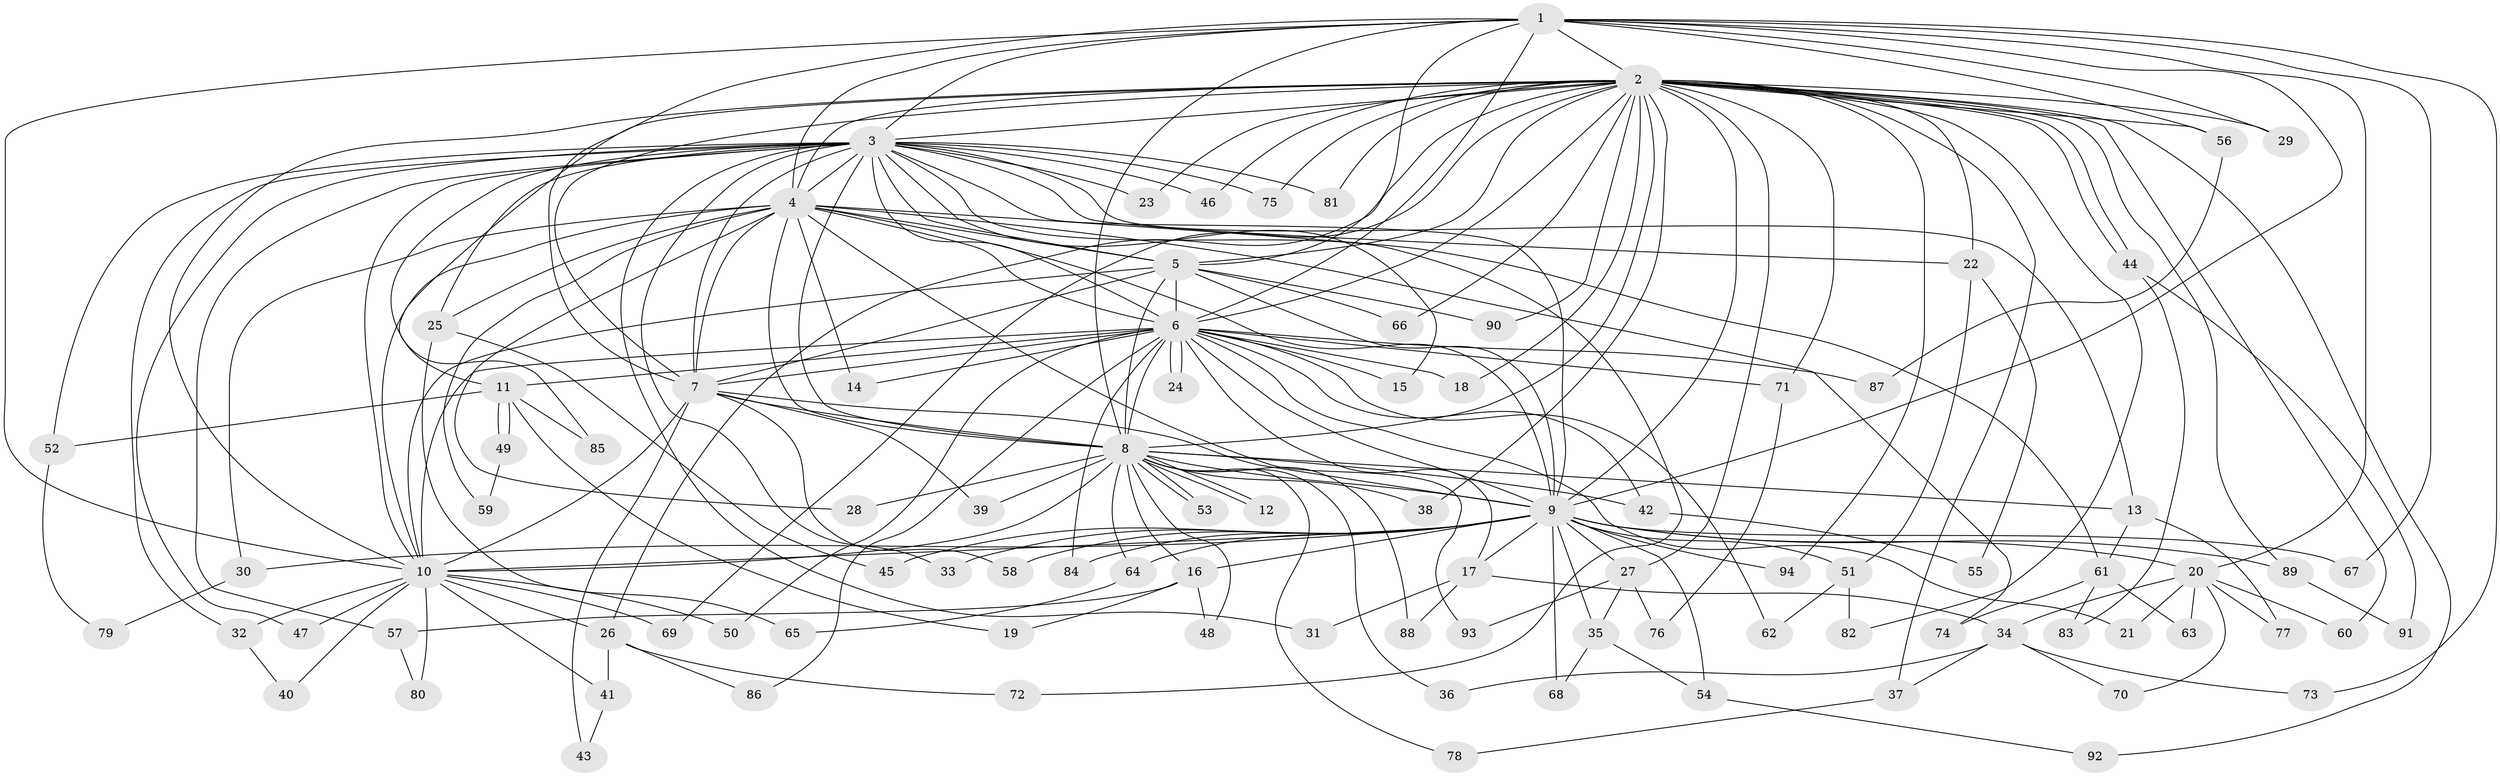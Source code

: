 // coarse degree distribution, {38: 0.017857142857142856, 8: 0.017857142857142856, 19: 0.017857142857142856, 1: 0.16071428571428573, 2: 0.5357142857142857, 3: 0.16071428571428573, 4: 0.03571428571428571, 5: 0.017857142857142856, 7: 0.017857142857142856, 25: 0.017857142857142856}
// Generated by graph-tools (version 1.1) at 2025/48/03/04/25 21:48:31]
// undirected, 94 vertices, 213 edges
graph export_dot {
graph [start="1"]
  node [color=gray90,style=filled];
  1;
  2;
  3;
  4;
  5;
  6;
  7;
  8;
  9;
  10;
  11;
  12;
  13;
  14;
  15;
  16;
  17;
  18;
  19;
  20;
  21;
  22;
  23;
  24;
  25;
  26;
  27;
  28;
  29;
  30;
  31;
  32;
  33;
  34;
  35;
  36;
  37;
  38;
  39;
  40;
  41;
  42;
  43;
  44;
  45;
  46;
  47;
  48;
  49;
  50;
  51;
  52;
  53;
  54;
  55;
  56;
  57;
  58;
  59;
  60;
  61;
  62;
  63;
  64;
  65;
  66;
  67;
  68;
  69;
  70;
  71;
  72;
  73;
  74;
  75;
  76;
  77;
  78;
  79;
  80;
  81;
  82;
  83;
  84;
  85;
  86;
  87;
  88;
  89;
  90;
  91;
  92;
  93;
  94;
  1 -- 2;
  1 -- 3;
  1 -- 4;
  1 -- 5;
  1 -- 6;
  1 -- 7;
  1 -- 8;
  1 -- 9;
  1 -- 10;
  1 -- 20;
  1 -- 29;
  1 -- 56;
  1 -- 67;
  1 -- 73;
  2 -- 3;
  2 -- 4;
  2 -- 5;
  2 -- 6;
  2 -- 7;
  2 -- 8;
  2 -- 9;
  2 -- 10;
  2 -- 18;
  2 -- 22;
  2 -- 23;
  2 -- 26;
  2 -- 27;
  2 -- 29;
  2 -- 37;
  2 -- 38;
  2 -- 44;
  2 -- 44;
  2 -- 46;
  2 -- 56;
  2 -- 60;
  2 -- 66;
  2 -- 69;
  2 -- 71;
  2 -- 75;
  2 -- 81;
  2 -- 82;
  2 -- 85;
  2 -- 89;
  2 -- 90;
  2 -- 92;
  2 -- 94;
  3 -- 4;
  3 -- 5;
  3 -- 6;
  3 -- 7;
  3 -- 8;
  3 -- 9;
  3 -- 10;
  3 -- 11;
  3 -- 13;
  3 -- 15;
  3 -- 22;
  3 -- 23;
  3 -- 25;
  3 -- 31;
  3 -- 32;
  3 -- 33;
  3 -- 46;
  3 -- 47;
  3 -- 52;
  3 -- 57;
  3 -- 72;
  3 -- 75;
  3 -- 81;
  4 -- 5;
  4 -- 6;
  4 -- 7;
  4 -- 8;
  4 -- 9;
  4 -- 10;
  4 -- 14;
  4 -- 25;
  4 -- 28;
  4 -- 30;
  4 -- 59;
  4 -- 61;
  4 -- 74;
  4 -- 93;
  5 -- 6;
  5 -- 7;
  5 -- 8;
  5 -- 9;
  5 -- 10;
  5 -- 66;
  5 -- 90;
  6 -- 7;
  6 -- 8;
  6 -- 9;
  6 -- 10;
  6 -- 11;
  6 -- 14;
  6 -- 15;
  6 -- 17;
  6 -- 18;
  6 -- 21;
  6 -- 24;
  6 -- 24;
  6 -- 42;
  6 -- 50;
  6 -- 62;
  6 -- 71;
  6 -- 84;
  6 -- 86;
  6 -- 87;
  7 -- 8;
  7 -- 9;
  7 -- 10;
  7 -- 39;
  7 -- 43;
  7 -- 58;
  8 -- 9;
  8 -- 10;
  8 -- 12;
  8 -- 12;
  8 -- 13;
  8 -- 16;
  8 -- 28;
  8 -- 36;
  8 -- 38;
  8 -- 39;
  8 -- 42;
  8 -- 48;
  8 -- 53;
  8 -- 53;
  8 -- 64;
  8 -- 78;
  8 -- 88;
  9 -- 10;
  9 -- 16;
  9 -- 17;
  9 -- 20;
  9 -- 27;
  9 -- 30;
  9 -- 33;
  9 -- 35;
  9 -- 45;
  9 -- 51;
  9 -- 54;
  9 -- 58;
  9 -- 64;
  9 -- 67;
  9 -- 68;
  9 -- 84;
  9 -- 89;
  9 -- 94;
  10 -- 26;
  10 -- 32;
  10 -- 40;
  10 -- 41;
  10 -- 47;
  10 -- 50;
  10 -- 69;
  10 -- 80;
  11 -- 19;
  11 -- 49;
  11 -- 49;
  11 -- 52;
  11 -- 85;
  13 -- 61;
  13 -- 77;
  16 -- 19;
  16 -- 48;
  16 -- 57;
  17 -- 31;
  17 -- 34;
  17 -- 88;
  20 -- 21;
  20 -- 34;
  20 -- 60;
  20 -- 63;
  20 -- 70;
  20 -- 77;
  22 -- 51;
  22 -- 55;
  25 -- 45;
  25 -- 65;
  26 -- 41;
  26 -- 72;
  26 -- 86;
  27 -- 35;
  27 -- 76;
  27 -- 93;
  30 -- 79;
  32 -- 40;
  34 -- 36;
  34 -- 37;
  34 -- 70;
  34 -- 73;
  35 -- 54;
  35 -- 68;
  37 -- 78;
  41 -- 43;
  42 -- 55;
  44 -- 83;
  44 -- 91;
  49 -- 59;
  51 -- 62;
  51 -- 82;
  52 -- 79;
  54 -- 92;
  56 -- 87;
  57 -- 80;
  61 -- 63;
  61 -- 74;
  61 -- 83;
  64 -- 65;
  71 -- 76;
  89 -- 91;
}
